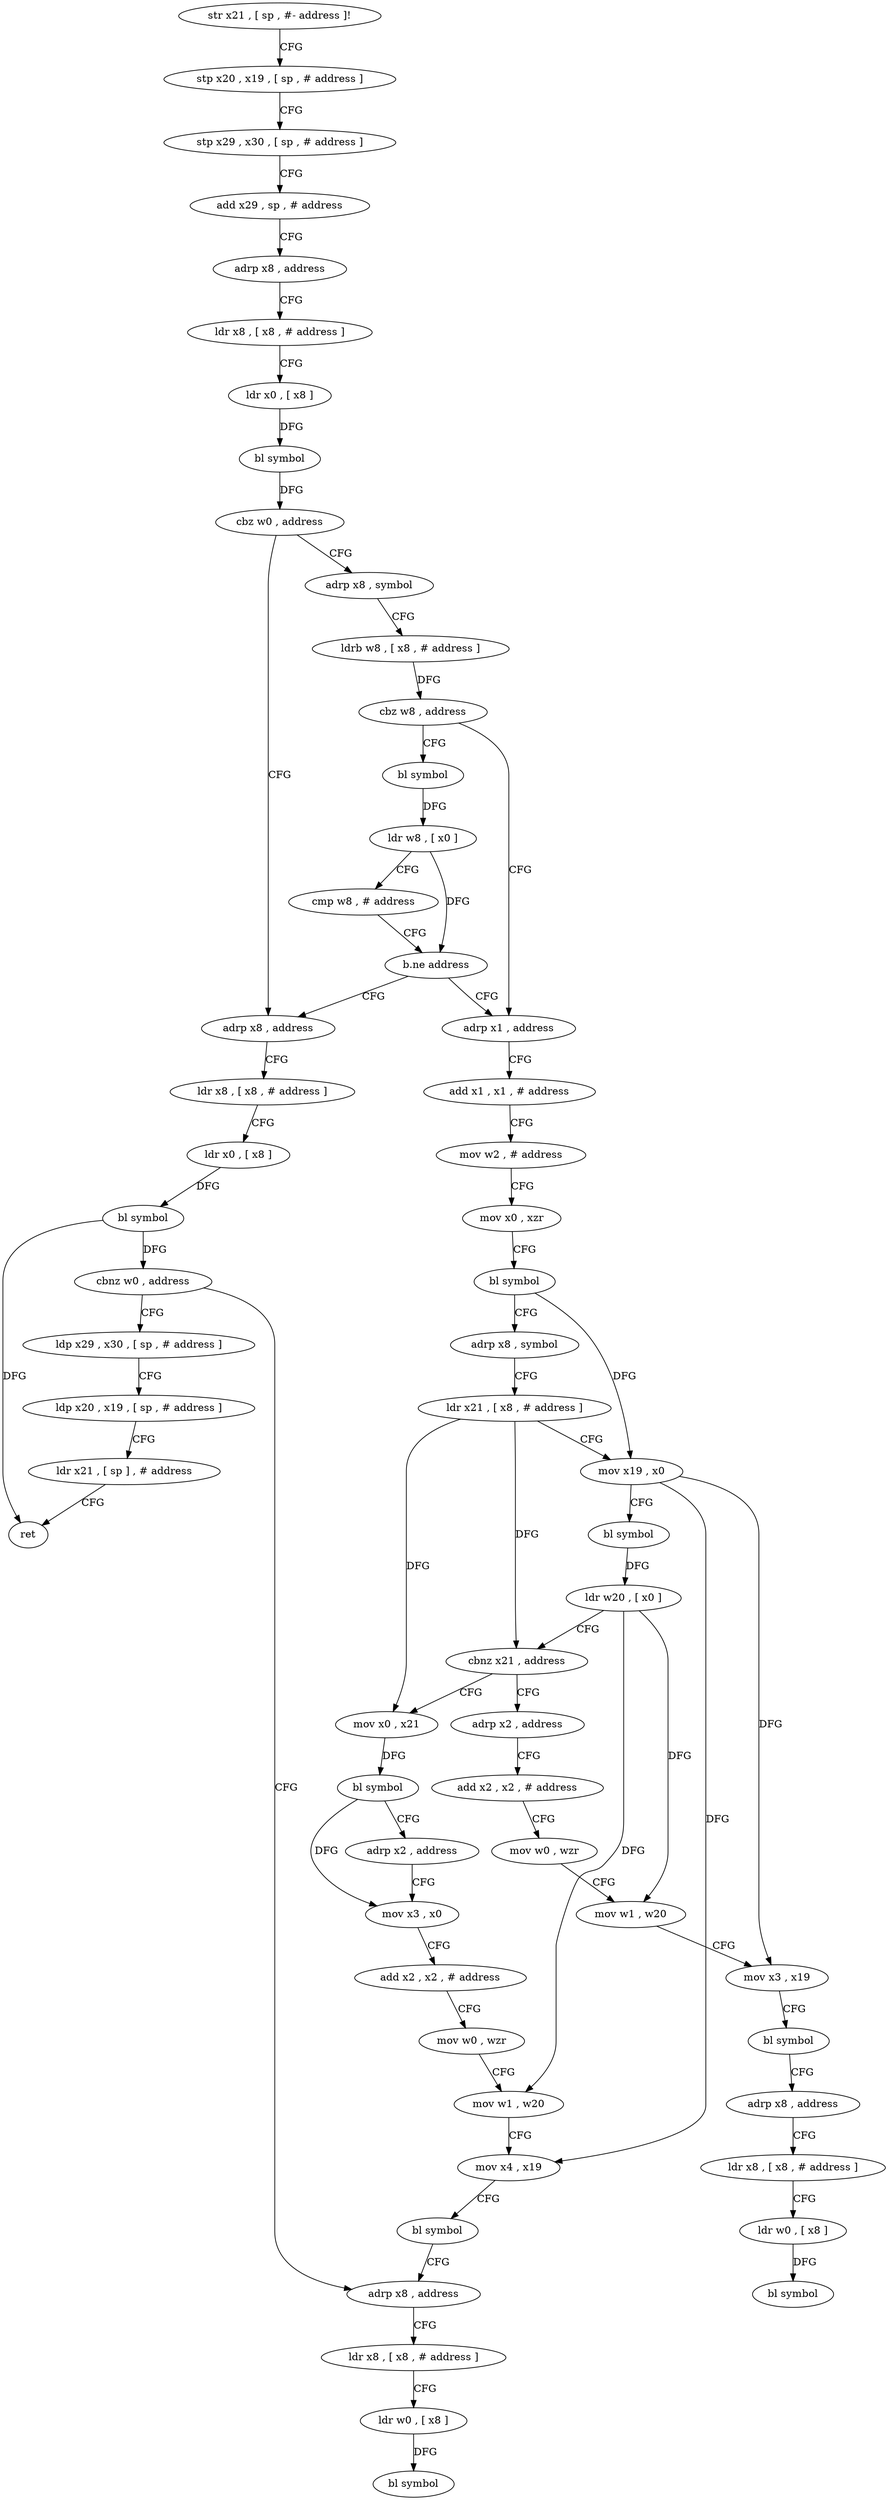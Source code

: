 digraph "func" {
"159672" [label = "str x21 , [ sp , #- address ]!" ]
"159676" [label = "stp x20 , x19 , [ sp , # address ]" ]
"159680" [label = "stp x29 , x30 , [ sp , # address ]" ]
"159684" [label = "add x29 , sp , # address" ]
"159688" [label = "adrp x8 , address" ]
"159692" [label = "ldr x8 , [ x8 , # address ]" ]
"159696" [label = "ldr x0 , [ x8 ]" ]
"159700" [label = "bl symbol" ]
"159704" [label = "cbz w0 , address" ]
"159736" [label = "adrp x8 , address" ]
"159708" [label = "adrp x8 , symbol" ]
"159740" [label = "ldr x8 , [ x8 , # address ]" ]
"159744" [label = "ldr x0 , [ x8 ]" ]
"159748" [label = "bl symbol" ]
"159752" [label = "cbnz w0 , address" ]
"159892" [label = "adrp x8 , address" ]
"159756" [label = "ldp x29 , x30 , [ sp , # address ]" ]
"159712" [label = "ldrb w8 , [ x8 , # address ]" ]
"159716" [label = "cbz w8 , address" ]
"159772" [label = "adrp x1 , address" ]
"159720" [label = "bl symbol" ]
"159896" [label = "ldr x8 , [ x8 , # address ]" ]
"159900" [label = "ldr w0 , [ x8 ]" ]
"159904" [label = "bl symbol" ]
"159760" [label = "ldp x20 , x19 , [ sp , # address ]" ]
"159764" [label = "ldr x21 , [ sp ] , # address" ]
"159768" [label = "ret" ]
"159776" [label = "add x1 , x1 , # address" ]
"159780" [label = "mov w2 , # address" ]
"159784" [label = "mov x0 , xzr" ]
"159788" [label = "bl symbol" ]
"159792" [label = "adrp x8 , symbol" ]
"159796" [label = "ldr x21 , [ x8 , # address ]" ]
"159800" [label = "mov x19 , x0" ]
"159804" [label = "bl symbol" ]
"159808" [label = "ldr w20 , [ x0 ]" ]
"159812" [label = "cbnz x21 , address" ]
"159856" [label = "mov x0 , x21" ]
"159816" [label = "adrp x2 , address" ]
"159724" [label = "ldr w8 , [ x0 ]" ]
"159728" [label = "cmp w8 , # address" ]
"159732" [label = "b.ne address" ]
"159860" [label = "bl symbol" ]
"159864" [label = "adrp x2 , address" ]
"159868" [label = "mov x3 , x0" ]
"159872" [label = "add x2 , x2 , # address" ]
"159876" [label = "mov w0 , wzr" ]
"159880" [label = "mov w1 , w20" ]
"159884" [label = "mov x4 , x19" ]
"159888" [label = "bl symbol" ]
"159820" [label = "add x2 , x2 , # address" ]
"159824" [label = "mov w0 , wzr" ]
"159828" [label = "mov w1 , w20" ]
"159832" [label = "mov x3 , x19" ]
"159836" [label = "bl symbol" ]
"159840" [label = "adrp x8 , address" ]
"159844" [label = "ldr x8 , [ x8 , # address ]" ]
"159848" [label = "ldr w0 , [ x8 ]" ]
"159852" [label = "bl symbol" ]
"159672" -> "159676" [ label = "CFG" ]
"159676" -> "159680" [ label = "CFG" ]
"159680" -> "159684" [ label = "CFG" ]
"159684" -> "159688" [ label = "CFG" ]
"159688" -> "159692" [ label = "CFG" ]
"159692" -> "159696" [ label = "CFG" ]
"159696" -> "159700" [ label = "DFG" ]
"159700" -> "159704" [ label = "DFG" ]
"159704" -> "159736" [ label = "CFG" ]
"159704" -> "159708" [ label = "CFG" ]
"159736" -> "159740" [ label = "CFG" ]
"159708" -> "159712" [ label = "CFG" ]
"159740" -> "159744" [ label = "CFG" ]
"159744" -> "159748" [ label = "DFG" ]
"159748" -> "159752" [ label = "DFG" ]
"159748" -> "159768" [ label = "DFG" ]
"159752" -> "159892" [ label = "CFG" ]
"159752" -> "159756" [ label = "CFG" ]
"159892" -> "159896" [ label = "CFG" ]
"159756" -> "159760" [ label = "CFG" ]
"159712" -> "159716" [ label = "DFG" ]
"159716" -> "159772" [ label = "CFG" ]
"159716" -> "159720" [ label = "CFG" ]
"159772" -> "159776" [ label = "CFG" ]
"159720" -> "159724" [ label = "DFG" ]
"159896" -> "159900" [ label = "CFG" ]
"159900" -> "159904" [ label = "DFG" ]
"159760" -> "159764" [ label = "CFG" ]
"159764" -> "159768" [ label = "CFG" ]
"159776" -> "159780" [ label = "CFG" ]
"159780" -> "159784" [ label = "CFG" ]
"159784" -> "159788" [ label = "CFG" ]
"159788" -> "159792" [ label = "CFG" ]
"159788" -> "159800" [ label = "DFG" ]
"159792" -> "159796" [ label = "CFG" ]
"159796" -> "159800" [ label = "CFG" ]
"159796" -> "159812" [ label = "DFG" ]
"159796" -> "159856" [ label = "DFG" ]
"159800" -> "159804" [ label = "CFG" ]
"159800" -> "159884" [ label = "DFG" ]
"159800" -> "159832" [ label = "DFG" ]
"159804" -> "159808" [ label = "DFG" ]
"159808" -> "159812" [ label = "CFG" ]
"159808" -> "159880" [ label = "DFG" ]
"159808" -> "159828" [ label = "DFG" ]
"159812" -> "159856" [ label = "CFG" ]
"159812" -> "159816" [ label = "CFG" ]
"159856" -> "159860" [ label = "DFG" ]
"159816" -> "159820" [ label = "CFG" ]
"159724" -> "159728" [ label = "CFG" ]
"159724" -> "159732" [ label = "DFG" ]
"159728" -> "159732" [ label = "CFG" ]
"159732" -> "159772" [ label = "CFG" ]
"159732" -> "159736" [ label = "CFG" ]
"159860" -> "159864" [ label = "CFG" ]
"159860" -> "159868" [ label = "DFG" ]
"159864" -> "159868" [ label = "CFG" ]
"159868" -> "159872" [ label = "CFG" ]
"159872" -> "159876" [ label = "CFG" ]
"159876" -> "159880" [ label = "CFG" ]
"159880" -> "159884" [ label = "CFG" ]
"159884" -> "159888" [ label = "CFG" ]
"159888" -> "159892" [ label = "CFG" ]
"159820" -> "159824" [ label = "CFG" ]
"159824" -> "159828" [ label = "CFG" ]
"159828" -> "159832" [ label = "CFG" ]
"159832" -> "159836" [ label = "CFG" ]
"159836" -> "159840" [ label = "CFG" ]
"159840" -> "159844" [ label = "CFG" ]
"159844" -> "159848" [ label = "CFG" ]
"159848" -> "159852" [ label = "DFG" ]
}
